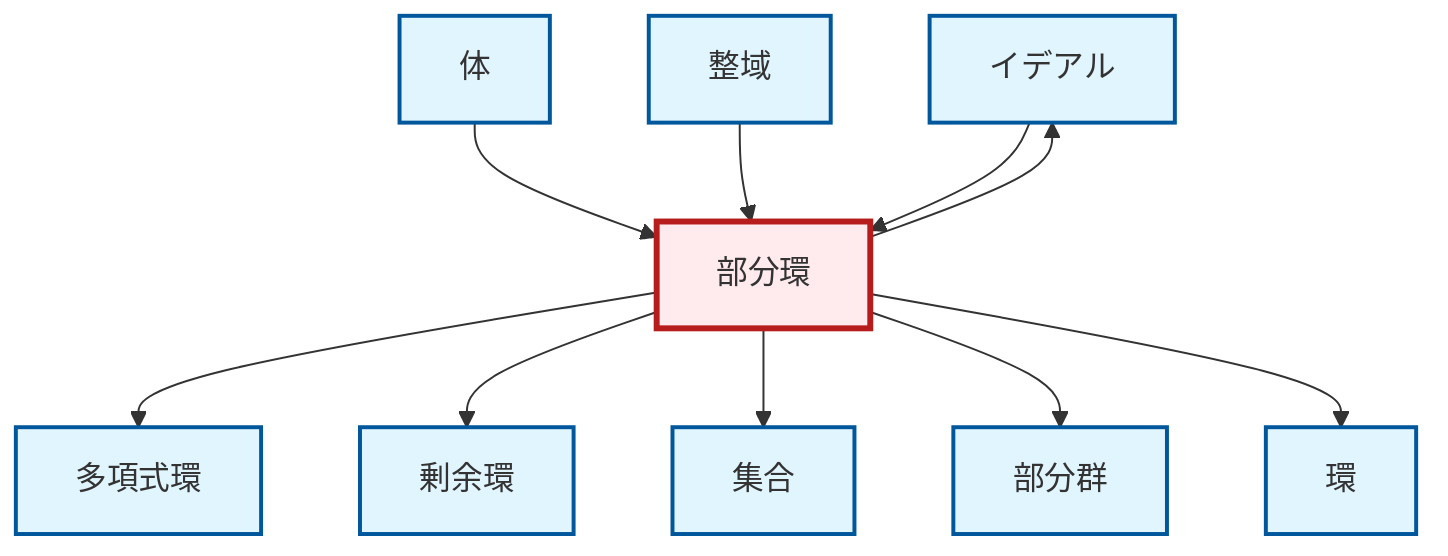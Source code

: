 graph TD
    classDef definition fill:#e1f5fe,stroke:#01579b,stroke-width:2px
    classDef theorem fill:#f3e5f5,stroke:#4a148c,stroke-width:2px
    classDef axiom fill:#fff3e0,stroke:#e65100,stroke-width:2px
    classDef example fill:#e8f5e9,stroke:#1b5e20,stroke-width:2px
    classDef current fill:#ffebee,stroke:#b71c1c,stroke-width:3px
    def-ring["環"]:::definition
    def-quotient-ring["剰余環"]:::definition
    def-ideal["イデアル"]:::definition
    def-subgroup["部分群"]:::definition
    def-set["集合"]:::definition
    def-subring["部分環"]:::definition
    def-integral-domain["整域"]:::definition
    def-field["体"]:::definition
    def-polynomial-ring["多項式環"]:::definition
    def-field --> def-subring
    def-integral-domain --> def-subring
    def-ideal --> def-subring
    def-subring --> def-ideal
    def-subring --> def-polynomial-ring
    def-subring --> def-quotient-ring
    def-subring --> def-set
    def-subring --> def-subgroup
    def-subring --> def-ring
    class def-subring current